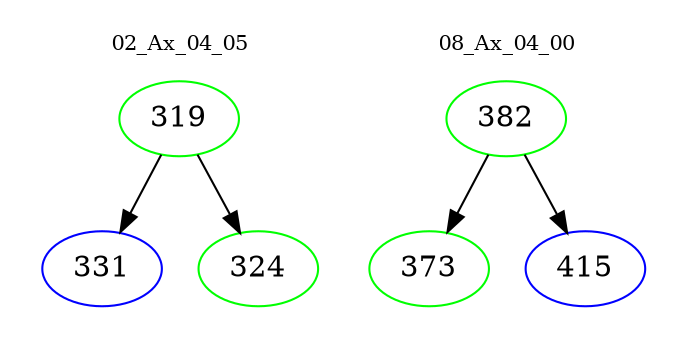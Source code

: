 digraph{
subgraph cluster_0 {
color = white
label = "02_Ax_04_05";
fontsize=10;
T0_319 [label="319", color="green"]
T0_319 -> T0_331 [color="black"]
T0_331 [label="331", color="blue"]
T0_319 -> T0_324 [color="black"]
T0_324 [label="324", color="green"]
}
subgraph cluster_1 {
color = white
label = "08_Ax_04_00";
fontsize=10;
T1_382 [label="382", color="green"]
T1_382 -> T1_373 [color="black"]
T1_373 [label="373", color="green"]
T1_382 -> T1_415 [color="black"]
T1_415 [label="415", color="blue"]
}
}

